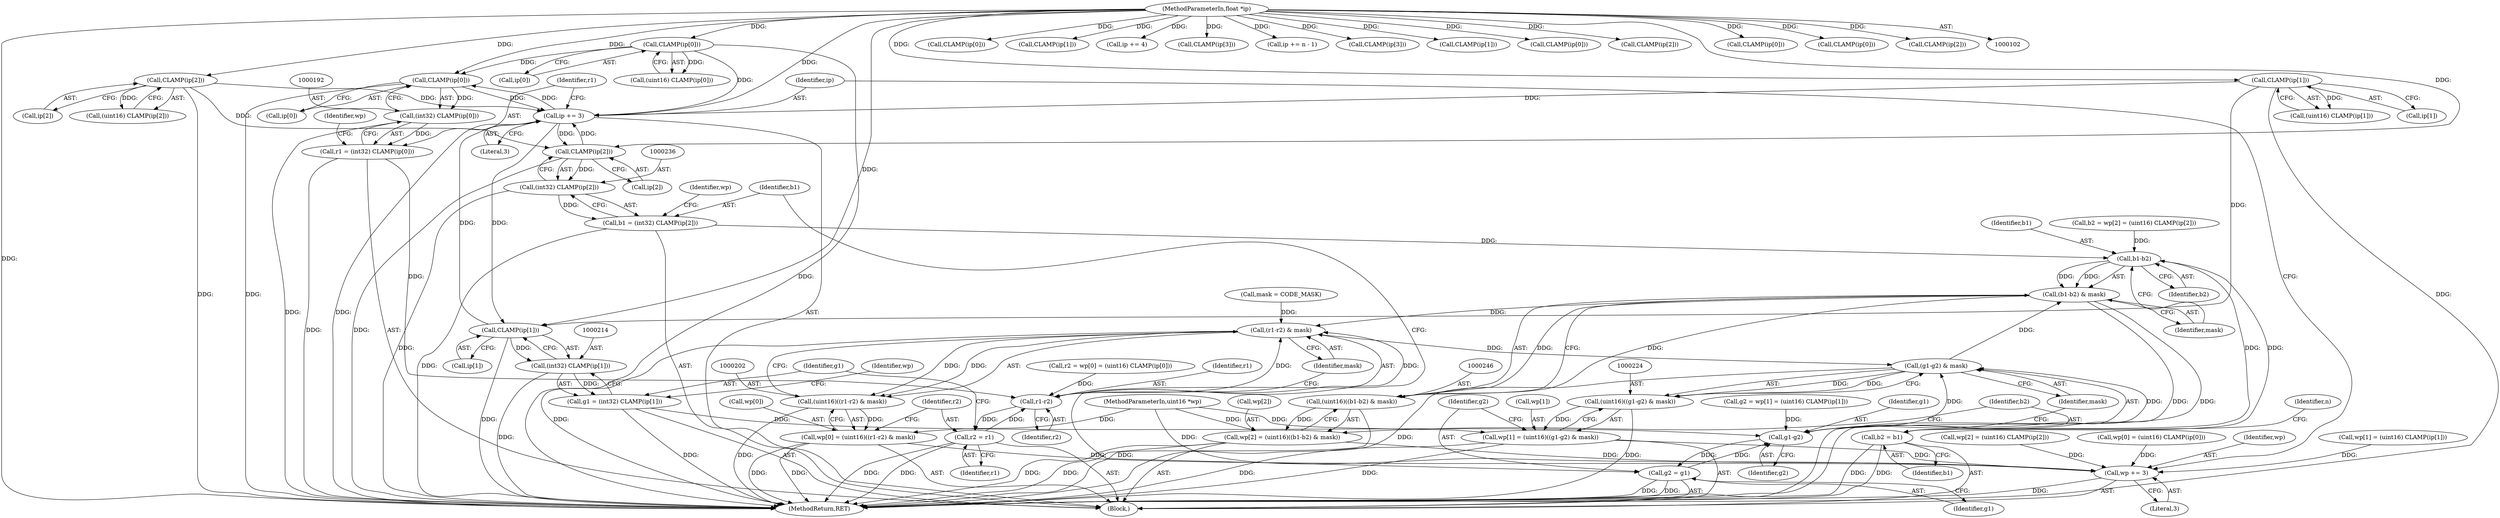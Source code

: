 digraph "0_libtiff_83a4b92815ea04969d494416eaae3d4c6b338e4a#diff-c8b4b355f9b5c06d585b23138e1c185f_1@array" {
"1000193" [label="(Call,CLAMP(ip[0]))"];
"1000186" [label="(Call,ip += 3)"];
"1000193" [label="(Call,CLAMP(ip[0]))"];
"1000144" [label="(Call,CLAMP(ip[0]))"];
"1000103" [label="(MethodParameterIn,float *ip)"];
"1000168" [label="(Call,CLAMP(ip[2]))"];
"1000237" [label="(Call,CLAMP(ip[2]))"];
"1000215" [label="(Call,CLAMP(ip[1]))"];
"1000156" [label="(Call,CLAMP(ip[1]))"];
"1000191" [label="(Call,(int32) CLAMP(ip[0]))"];
"1000189" [label="(Call,r1 = (int32) CLAMP(ip[0]))"];
"1000204" [label="(Call,r1-r2)"];
"1000203" [label="(Call,(r1-r2) & mask)"];
"1000201" [label="(Call,(uint16)((r1-r2) & mask))"];
"1000197" [label="(Call,wp[0] = (uint16)((r1-r2) & mask))"];
"1000183" [label="(Call,wp += 3)"];
"1000225" [label="(Call,(g1-g2) & mask)"];
"1000223" [label="(Call,(uint16)((g1-g2) & mask))"];
"1000219" [label="(Call,wp[1] = (uint16)((g1-g2) & mask))"];
"1000247" [label="(Call,(b1-b2) & mask)"];
"1000245" [label="(Call,(uint16)((b1-b2) & mask))"];
"1000241" [label="(Call,wp[2] = (uint16)((b1-b2) & mask))"];
"1000208" [label="(Call,r2 = r1)"];
"1000213" [label="(Call,(int32) CLAMP(ip[1]))"];
"1000211" [label="(Call,g1 = (int32) CLAMP(ip[1]))"];
"1000226" [label="(Call,g1-g2)"];
"1000230" [label="(Call,g2 = g1)"];
"1000235" [label="(Call,(int32) CLAMP(ip[2]))"];
"1000233" [label="(Call,b1 = (int32) CLAMP(ip[2]))"];
"1000248" [label="(Call,b1-b2)"];
"1000252" [label="(Call,b2 = b1)"];
"1000123" [label="(Call,mask = CODE_MASK)"];
"1000183" [label="(Call,wp += 3)"];
"1000179" [label="(Block,)"];
"1000168" [label="(Call,CLAMP(ip[2]))"];
"1000169" [label="(Call,ip[2])"];
"1000213" [label="(Call,(int32) CLAMP(ip[1]))"];
"1000223" [label="(Call,(uint16)((g1-g2) & mask))"];
"1000191" [label="(Call,(int32) CLAMP(ip[0]))"];
"1000150" [label="(Call,wp[1] = (uint16) CLAMP(ip[1]))"];
"1000156" [label="(Call,CLAMP(ip[1]))"];
"1000220" [label="(Call,wp[1])"];
"1000162" [label="(Call,wp[2] = (uint16) CLAMP(ip[2]))"];
"1000206" [label="(Identifier,r2)"];
"1000187" [label="(Identifier,ip)"];
"1000230" [label="(Call,g2 = g1)"];
"1000330" [label="(Call,CLAMP(ip[0]))"];
"1000185" [label="(Literal,3)"];
"1000212" [label="(Identifier,g1)"];
"1000157" [label="(Call,ip[1])"];
"1000144" [label="(Call,CLAMP(ip[0]))"];
"1000211" [label="(Call,g1 = (int32) CLAMP(ip[1]))"];
"1000193" [label="(Call,CLAMP(ip[0]))"];
"1000199" [label="(Identifier,wp)"];
"1000207" [label="(Identifier,mask)"];
"1000281" [label="(Call,CLAMP(ip[1]))"];
"1000323" [label="(Call,ip += 4)"];
"1000226" [label="(Call,g1-g2)"];
"1000242" [label="(Call,wp[2])"];
"1000221" [label="(Identifier,wp)"];
"1000210" [label="(Identifier,r1)"];
"1000106" [label="(MethodParameterIn,uint16 *wp)"];
"1000194" [label="(Call,ip[0])"];
"1000190" [label="(Identifier,r1)"];
"1000231" [label="(Identifier,g2)"];
"1000247" [label="(Call,(b1-b2) & mask)"];
"1000234" [label="(Identifier,b1)"];
"1000250" [label="(Identifier,b2)"];
"1000305" [label="(Call,CLAMP(ip[3]))"];
"1000229" [label="(Identifier,mask)"];
"1000225" [label="(Call,(g1-g2) & mask)"];
"1000186" [label="(Call,ip += 3)"];
"1000416" [label="(Call,ip += n - 1)"];
"1000215" [label="(Call,CLAMP(ip[1]))"];
"1000396" [label="(Call,CLAMP(ip[3]))"];
"1000248" [label="(Call,b1-b2)"];
"1000241" [label="(Call,wp[2] = (uint16)((b1-b2) & mask))"];
"1000148" [label="(Call,g2 = wp[1] = (uint16) CLAMP(ip[1]))"];
"1000208" [label="(Call,r2 = r1)"];
"1000232" [label="(Identifier,g1)"];
"1000138" [label="(Call,wp[0] = (uint16) CLAMP(ip[0]))"];
"1000352" [label="(Call,CLAMP(ip[1]))"];
"1000145" [label="(Call,ip[0])"];
"1000243" [label="(Identifier,wp)"];
"1000269" [label="(Call,CLAMP(ip[0]))"];
"1000233" [label="(Call,b1 = (int32) CLAMP(ip[2]))"];
"1000103" [label="(MethodParameterIn,float *ip)"];
"1000237" [label="(Call,CLAMP(ip[2]))"];
"1000189" [label="(Call,r1 = (int32) CLAMP(ip[0]))"];
"1000374" [label="(Call,CLAMP(ip[2]))"];
"1000201" [label="(Call,(uint16)((r1-r2) & mask))"];
"1000136" [label="(Call,r2 = wp[0] = (uint16) CLAMP(ip[0]))"];
"1000166" [label="(Call,(uint16) CLAMP(ip[2]))"];
"1000209" [label="(Identifier,r2)"];
"1000154" [label="(Call,(uint16) CLAMP(ip[1]))"];
"1000177" [label="(Identifier,n)"];
"1000477" [label="(MethodReturn,RET)"];
"1000253" [label="(Identifier,b2)"];
"1000238" [label="(Call,ip[2])"];
"1000471" [label="(Call,CLAMP(ip[0]))"];
"1000205" [label="(Identifier,r1)"];
"1000254" [label="(Identifier,b1)"];
"1000204" [label="(Call,r1-r2)"];
"1000249" [label="(Identifier,b1)"];
"1000235" [label="(Call,(int32) CLAMP(ip[2]))"];
"1000442" [label="(Call,CLAMP(ip[0]))"];
"1000203" [label="(Call,(r1-r2) & mask)"];
"1000219" [label="(Call,wp[1] = (uint16)((g1-g2) & mask))"];
"1000251" [label="(Identifier,mask)"];
"1000198" [label="(Call,wp[0])"];
"1000160" [label="(Call,b2 = wp[2] = (uint16) CLAMP(ip[2]))"];
"1000188" [label="(Literal,3)"];
"1000228" [label="(Identifier,g2)"];
"1000252" [label="(Call,b2 = b1)"];
"1000293" [label="(Call,CLAMP(ip[2]))"];
"1000245" [label="(Call,(uint16)((b1-b2) & mask))"];
"1000142" [label="(Call,(uint16) CLAMP(ip[0]))"];
"1000197" [label="(Call,wp[0] = (uint16)((r1-r2) & mask))"];
"1000227" [label="(Identifier,g1)"];
"1000216" [label="(Call,ip[1])"];
"1000184" [label="(Identifier,wp)"];
"1000193" -> "1000191"  [label="AST: "];
"1000193" -> "1000194"  [label="CFG: "];
"1000194" -> "1000193"  [label="AST: "];
"1000191" -> "1000193"  [label="CFG: "];
"1000193" -> "1000477"  [label="DDG: "];
"1000193" -> "1000186"  [label="DDG: "];
"1000193" -> "1000191"  [label="DDG: "];
"1000186" -> "1000193"  [label="DDG: "];
"1000144" -> "1000193"  [label="DDG: "];
"1000103" -> "1000193"  [label="DDG: "];
"1000186" -> "1000179"  [label="AST: "];
"1000186" -> "1000188"  [label="CFG: "];
"1000187" -> "1000186"  [label="AST: "];
"1000188" -> "1000186"  [label="AST: "];
"1000190" -> "1000186"  [label="CFG: "];
"1000186" -> "1000477"  [label="DDG: "];
"1000168" -> "1000186"  [label="DDG: "];
"1000237" -> "1000186"  [label="DDG: "];
"1000144" -> "1000186"  [label="DDG: "];
"1000215" -> "1000186"  [label="DDG: "];
"1000156" -> "1000186"  [label="DDG: "];
"1000103" -> "1000186"  [label="DDG: "];
"1000186" -> "1000215"  [label="DDG: "];
"1000186" -> "1000237"  [label="DDG: "];
"1000144" -> "1000142"  [label="AST: "];
"1000144" -> "1000145"  [label="CFG: "];
"1000145" -> "1000144"  [label="AST: "];
"1000142" -> "1000144"  [label="CFG: "];
"1000144" -> "1000477"  [label="DDG: "];
"1000144" -> "1000142"  [label="DDG: "];
"1000103" -> "1000144"  [label="DDG: "];
"1000103" -> "1000102"  [label="AST: "];
"1000103" -> "1000477"  [label="DDG: "];
"1000103" -> "1000156"  [label="DDG: "];
"1000103" -> "1000168"  [label="DDG: "];
"1000103" -> "1000215"  [label="DDG: "];
"1000103" -> "1000237"  [label="DDG: "];
"1000103" -> "1000269"  [label="DDG: "];
"1000103" -> "1000281"  [label="DDG: "];
"1000103" -> "1000293"  [label="DDG: "];
"1000103" -> "1000305"  [label="DDG: "];
"1000103" -> "1000323"  [label="DDG: "];
"1000103" -> "1000330"  [label="DDG: "];
"1000103" -> "1000352"  [label="DDG: "];
"1000103" -> "1000374"  [label="DDG: "];
"1000103" -> "1000396"  [label="DDG: "];
"1000103" -> "1000416"  [label="DDG: "];
"1000103" -> "1000442"  [label="DDG: "];
"1000103" -> "1000471"  [label="DDG: "];
"1000168" -> "1000166"  [label="AST: "];
"1000168" -> "1000169"  [label="CFG: "];
"1000169" -> "1000168"  [label="AST: "];
"1000166" -> "1000168"  [label="CFG: "];
"1000168" -> "1000477"  [label="DDG: "];
"1000168" -> "1000166"  [label="DDG: "];
"1000168" -> "1000237"  [label="DDG: "];
"1000237" -> "1000235"  [label="AST: "];
"1000237" -> "1000238"  [label="CFG: "];
"1000238" -> "1000237"  [label="AST: "];
"1000235" -> "1000237"  [label="CFG: "];
"1000237" -> "1000477"  [label="DDG: "];
"1000237" -> "1000235"  [label="DDG: "];
"1000215" -> "1000213"  [label="AST: "];
"1000215" -> "1000216"  [label="CFG: "];
"1000216" -> "1000215"  [label="AST: "];
"1000213" -> "1000215"  [label="CFG: "];
"1000215" -> "1000477"  [label="DDG: "];
"1000215" -> "1000213"  [label="DDG: "];
"1000156" -> "1000215"  [label="DDG: "];
"1000156" -> "1000154"  [label="AST: "];
"1000156" -> "1000157"  [label="CFG: "];
"1000157" -> "1000156"  [label="AST: "];
"1000154" -> "1000156"  [label="CFG: "];
"1000156" -> "1000477"  [label="DDG: "];
"1000156" -> "1000154"  [label="DDG: "];
"1000191" -> "1000189"  [label="AST: "];
"1000192" -> "1000191"  [label="AST: "];
"1000189" -> "1000191"  [label="CFG: "];
"1000191" -> "1000477"  [label="DDG: "];
"1000191" -> "1000189"  [label="DDG: "];
"1000189" -> "1000179"  [label="AST: "];
"1000190" -> "1000189"  [label="AST: "];
"1000199" -> "1000189"  [label="CFG: "];
"1000189" -> "1000477"  [label="DDG: "];
"1000189" -> "1000204"  [label="DDG: "];
"1000204" -> "1000203"  [label="AST: "];
"1000204" -> "1000206"  [label="CFG: "];
"1000205" -> "1000204"  [label="AST: "];
"1000206" -> "1000204"  [label="AST: "];
"1000207" -> "1000204"  [label="CFG: "];
"1000204" -> "1000203"  [label="DDG: "];
"1000204" -> "1000203"  [label="DDG: "];
"1000208" -> "1000204"  [label="DDG: "];
"1000136" -> "1000204"  [label="DDG: "];
"1000204" -> "1000208"  [label="DDG: "];
"1000203" -> "1000201"  [label="AST: "];
"1000203" -> "1000207"  [label="CFG: "];
"1000207" -> "1000203"  [label="AST: "];
"1000201" -> "1000203"  [label="CFG: "];
"1000203" -> "1000477"  [label="DDG: "];
"1000203" -> "1000201"  [label="DDG: "];
"1000203" -> "1000201"  [label="DDG: "];
"1000247" -> "1000203"  [label="DDG: "];
"1000123" -> "1000203"  [label="DDG: "];
"1000203" -> "1000225"  [label="DDG: "];
"1000201" -> "1000197"  [label="AST: "];
"1000202" -> "1000201"  [label="AST: "];
"1000197" -> "1000201"  [label="CFG: "];
"1000201" -> "1000477"  [label="DDG: "];
"1000201" -> "1000197"  [label="DDG: "];
"1000197" -> "1000179"  [label="AST: "];
"1000198" -> "1000197"  [label="AST: "];
"1000209" -> "1000197"  [label="CFG: "];
"1000197" -> "1000477"  [label="DDG: "];
"1000197" -> "1000477"  [label="DDG: "];
"1000197" -> "1000183"  [label="DDG: "];
"1000106" -> "1000197"  [label="DDG: "];
"1000183" -> "1000179"  [label="AST: "];
"1000183" -> "1000185"  [label="CFG: "];
"1000184" -> "1000183"  [label="AST: "];
"1000185" -> "1000183"  [label="AST: "];
"1000187" -> "1000183"  [label="CFG: "];
"1000183" -> "1000477"  [label="DDG: "];
"1000150" -> "1000183"  [label="DDG: "];
"1000138" -> "1000183"  [label="DDG: "];
"1000162" -> "1000183"  [label="DDG: "];
"1000241" -> "1000183"  [label="DDG: "];
"1000219" -> "1000183"  [label="DDG: "];
"1000106" -> "1000183"  [label="DDG: "];
"1000225" -> "1000223"  [label="AST: "];
"1000225" -> "1000229"  [label="CFG: "];
"1000226" -> "1000225"  [label="AST: "];
"1000229" -> "1000225"  [label="AST: "];
"1000223" -> "1000225"  [label="CFG: "];
"1000225" -> "1000477"  [label="DDG: "];
"1000225" -> "1000223"  [label="DDG: "];
"1000225" -> "1000223"  [label="DDG: "];
"1000226" -> "1000225"  [label="DDG: "];
"1000226" -> "1000225"  [label="DDG: "];
"1000225" -> "1000247"  [label="DDG: "];
"1000223" -> "1000219"  [label="AST: "];
"1000224" -> "1000223"  [label="AST: "];
"1000219" -> "1000223"  [label="CFG: "];
"1000223" -> "1000477"  [label="DDG: "];
"1000223" -> "1000219"  [label="DDG: "];
"1000219" -> "1000179"  [label="AST: "];
"1000220" -> "1000219"  [label="AST: "];
"1000231" -> "1000219"  [label="CFG: "];
"1000219" -> "1000477"  [label="DDG: "];
"1000219" -> "1000477"  [label="DDG: "];
"1000106" -> "1000219"  [label="DDG: "];
"1000247" -> "1000245"  [label="AST: "];
"1000247" -> "1000251"  [label="CFG: "];
"1000248" -> "1000247"  [label="AST: "];
"1000251" -> "1000247"  [label="AST: "];
"1000245" -> "1000247"  [label="CFG: "];
"1000247" -> "1000477"  [label="DDG: "];
"1000247" -> "1000477"  [label="DDG: "];
"1000247" -> "1000245"  [label="DDG: "];
"1000247" -> "1000245"  [label="DDG: "];
"1000248" -> "1000247"  [label="DDG: "];
"1000248" -> "1000247"  [label="DDG: "];
"1000245" -> "1000241"  [label="AST: "];
"1000246" -> "1000245"  [label="AST: "];
"1000241" -> "1000245"  [label="CFG: "];
"1000245" -> "1000477"  [label="DDG: "];
"1000245" -> "1000241"  [label="DDG: "];
"1000241" -> "1000179"  [label="AST: "];
"1000242" -> "1000241"  [label="AST: "];
"1000253" -> "1000241"  [label="CFG: "];
"1000241" -> "1000477"  [label="DDG: "];
"1000241" -> "1000477"  [label="DDG: "];
"1000106" -> "1000241"  [label="DDG: "];
"1000208" -> "1000179"  [label="AST: "];
"1000208" -> "1000210"  [label="CFG: "];
"1000209" -> "1000208"  [label="AST: "];
"1000210" -> "1000208"  [label="AST: "];
"1000212" -> "1000208"  [label="CFG: "];
"1000208" -> "1000477"  [label="DDG: "];
"1000208" -> "1000477"  [label="DDG: "];
"1000213" -> "1000211"  [label="AST: "];
"1000214" -> "1000213"  [label="AST: "];
"1000211" -> "1000213"  [label="CFG: "];
"1000213" -> "1000477"  [label="DDG: "];
"1000213" -> "1000211"  [label="DDG: "];
"1000211" -> "1000179"  [label="AST: "];
"1000212" -> "1000211"  [label="AST: "];
"1000221" -> "1000211"  [label="CFG: "];
"1000211" -> "1000477"  [label="DDG: "];
"1000211" -> "1000226"  [label="DDG: "];
"1000226" -> "1000228"  [label="CFG: "];
"1000227" -> "1000226"  [label="AST: "];
"1000228" -> "1000226"  [label="AST: "];
"1000229" -> "1000226"  [label="CFG: "];
"1000148" -> "1000226"  [label="DDG: "];
"1000230" -> "1000226"  [label="DDG: "];
"1000226" -> "1000230"  [label="DDG: "];
"1000230" -> "1000179"  [label="AST: "];
"1000230" -> "1000232"  [label="CFG: "];
"1000231" -> "1000230"  [label="AST: "];
"1000232" -> "1000230"  [label="AST: "];
"1000234" -> "1000230"  [label="CFG: "];
"1000230" -> "1000477"  [label="DDG: "];
"1000230" -> "1000477"  [label="DDG: "];
"1000235" -> "1000233"  [label="AST: "];
"1000236" -> "1000235"  [label="AST: "];
"1000233" -> "1000235"  [label="CFG: "];
"1000235" -> "1000477"  [label="DDG: "];
"1000235" -> "1000233"  [label="DDG: "];
"1000233" -> "1000179"  [label="AST: "];
"1000234" -> "1000233"  [label="AST: "];
"1000243" -> "1000233"  [label="CFG: "];
"1000233" -> "1000477"  [label="DDG: "];
"1000233" -> "1000248"  [label="DDG: "];
"1000248" -> "1000250"  [label="CFG: "];
"1000249" -> "1000248"  [label="AST: "];
"1000250" -> "1000248"  [label="AST: "];
"1000251" -> "1000248"  [label="CFG: "];
"1000252" -> "1000248"  [label="DDG: "];
"1000160" -> "1000248"  [label="DDG: "];
"1000248" -> "1000252"  [label="DDG: "];
"1000252" -> "1000179"  [label="AST: "];
"1000252" -> "1000254"  [label="CFG: "];
"1000253" -> "1000252"  [label="AST: "];
"1000254" -> "1000252"  [label="AST: "];
"1000177" -> "1000252"  [label="CFG: "];
"1000252" -> "1000477"  [label="DDG: "];
"1000252" -> "1000477"  [label="DDG: "];
}
